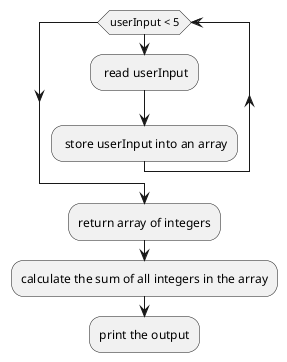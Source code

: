 @startuml
'https://plantuml.com/sequence-diagram

while (userInput < 5)
    : read userInput;
    : store userInput into an array;
endwhile

:return array of integers;
:calculate the sum of all integers in the array;
:print the output;


@enduml